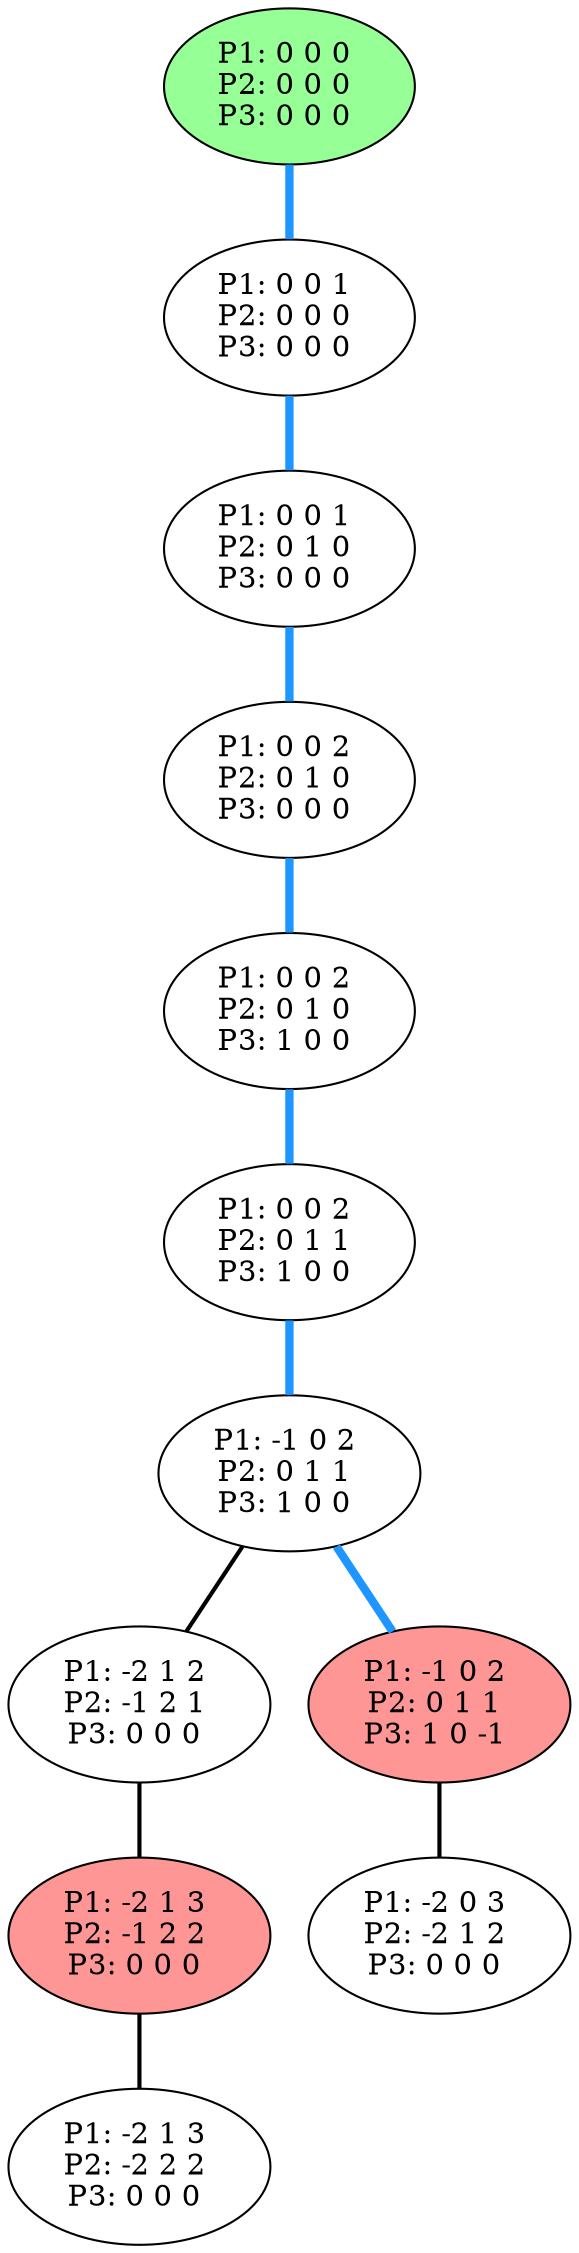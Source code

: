 graph G {
color = "black"
0 [label = "P1: 0 0 0 
P2: 0 0 0 
P3: 0 0 0 
",  style="filled", fillcolor = "#96FF96"];
1 [label = "P1: 0 0 1 
P2: 0 0 0 
P3: 0 0 0 
"];
2 [label = "P1: 0 0 1 
P2: 0 1 0 
P3: 0 0 0 
"];
3 [label = "P1: 0 0 2 
P2: 0 1 0 
P3: 0 0 0 
"];
4 [label = "P1: 0 0 2 
P2: 0 1 0 
P3: 1 0 0 
"];
5 [label = "P1: 0 0 2 
P2: 0 1 1 
P3: 1 0 0 
"];
6 [label = "P1: -1 0 2 
P2: 0 1 1 
P3: 1 0 0 
"];
7 [label = "P1: -2 1 2 
P2: -1 2 1 
P3: 0 0 0 
"];
8 [label = "P1: -1 0 2 
P2: 0 1 1 
P3: 1 0 -1 
",  style="filled", fillcolor = "#FF9696"];
9 [label = "P1: -2 1 3 
P2: -1 2 2 
P3: 0 0 0 
",  style="filled", fillcolor = "#FF9696"];
10 [label = "P1: -2 0 3 
P2: -2 1 2 
P3: 0 0 0 
"];
11 [label = "P1: -2 1 3 
P2: -2 2 2 
P3: 0 0 0 
"];
edge [style=bold];
0 -- 1 [color="#1E96FF", penwidth=4.0];

1 -- 2 [color="#1E96FF", penwidth=4.0];

2 -- 3 [color="#1E96FF", penwidth=4.0];

3 -- 4 [color="#1E96FF", penwidth=4.0];

4 -- 5 [color="#1E96FF", penwidth=4.0];

5 -- 6 [color="#1E96FF", penwidth=4.0];

6 -- 7 [color=black];
6 -- 8 [color="#1E96FF", penwidth=4.0];

7 -- 9 [color=black];

8 -- 10 [color=black];

9 -- 11 [color=black];



}
